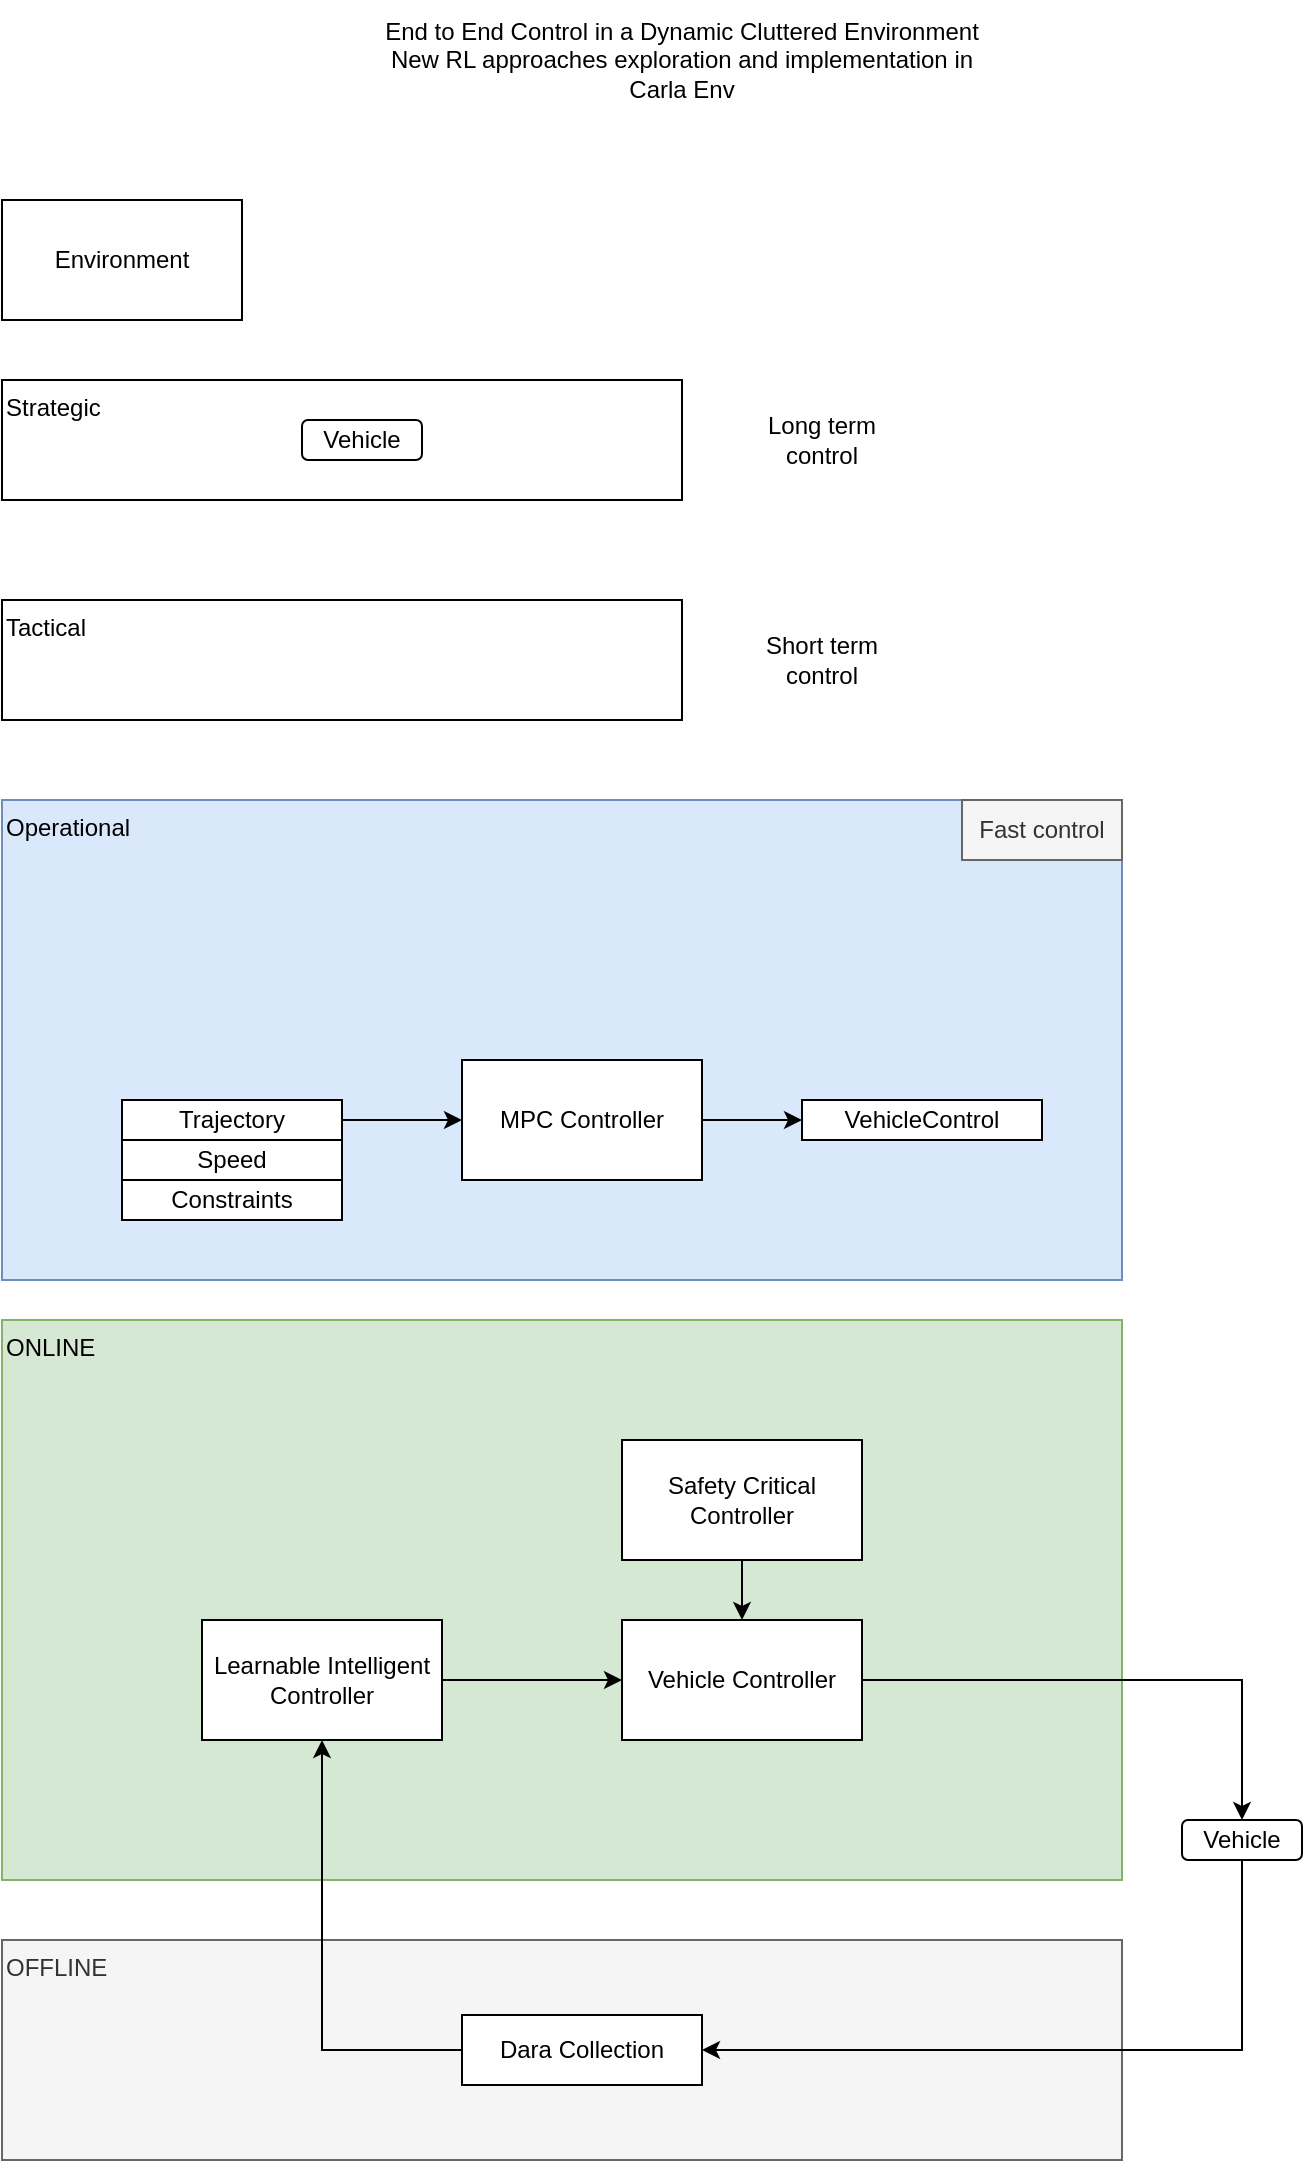 <mxfile version="22.0.3" type="device" pages="6">
  <diagram id="bSAPvYl7jPfZNBl9wJ9x" name="Scope">
    <mxGraphModel dx="836" dy="538" grid="1" gridSize="10" guides="1" tooltips="1" connect="1" arrows="1" fold="1" page="1" pageScale="1" pageWidth="827" pageHeight="1169" math="0" shadow="0">
      <root>
        <mxCell id="0" />
        <mxCell id="1" parent="0" />
        <mxCell id="ouvV28Cm2iwcrg7IET-6-1" value="Strategic" style="rounded=0;whiteSpace=wrap;html=1;align=left;verticalAlign=top;" parent="1" vertex="1">
          <mxGeometry x="120" y="230" width="340" height="60" as="geometry" />
        </mxCell>
        <mxCell id="ouvV28Cm2iwcrg7IET-6-2" value="Tactical" style="rounded=0;whiteSpace=wrap;html=1;align=left;labelPosition=center;verticalLabelPosition=middle;verticalAlign=top;" parent="1" vertex="1">
          <mxGeometry x="120" y="340" width="340" height="60" as="geometry" />
        </mxCell>
        <mxCell id="ouvV28Cm2iwcrg7IET-6-3" value="Operational" style="rounded=0;whiteSpace=wrap;html=1;align=left;labelPosition=center;verticalLabelPosition=middle;verticalAlign=top;fillColor=#dae8fc;strokeColor=#6c8ebf;" parent="1" vertex="1">
          <mxGeometry x="120" y="440" width="560" height="240" as="geometry" />
        </mxCell>
        <mxCell id="ouvV28Cm2iwcrg7IET-6-6" value="Fast control" style="text;html=1;align=center;verticalAlign=middle;whiteSpace=wrap;rounded=0;fillColor=#f5f5f5;fontColor=#333333;strokeColor=#666666;" parent="1" vertex="1">
          <mxGeometry x="600" y="440" width="80" height="30" as="geometry" />
        </mxCell>
        <mxCell id="ouvV28Cm2iwcrg7IET-6-7" value="Short term control" style="text;html=1;strokeColor=none;fillColor=none;align=center;verticalAlign=middle;whiteSpace=wrap;rounded=0;" parent="1" vertex="1">
          <mxGeometry x="500" y="355" width="60" height="30" as="geometry" />
        </mxCell>
        <mxCell id="ouvV28Cm2iwcrg7IET-6-8" value="Long term control" style="text;html=1;strokeColor=none;fillColor=none;align=center;verticalAlign=middle;whiteSpace=wrap;rounded=0;" parent="1" vertex="1">
          <mxGeometry x="500" y="245" width="60" height="30" as="geometry" />
        </mxCell>
        <mxCell id="ouvV28Cm2iwcrg7IET-6-9" value="Vehicle" style="rounded=1;whiteSpace=wrap;html=1;" parent="1" vertex="1">
          <mxGeometry x="270" y="250" width="60" height="20" as="geometry" />
        </mxCell>
        <mxCell id="ouvV28Cm2iwcrg7IET-6-10" value="Environment" style="rounded=0;whiteSpace=wrap;html=1;" parent="1" vertex="1">
          <mxGeometry x="120" y="140" width="120" height="60" as="geometry" />
        </mxCell>
        <mxCell id="ouvV28Cm2iwcrg7IET-6-19" value="" style="edgeStyle=orthogonalEdgeStyle;rounded=0;orthogonalLoop=1;jettySize=auto;html=1;" parent="1" source="ouvV28Cm2iwcrg7IET-6-11" target="ouvV28Cm2iwcrg7IET-6-18" edge="1">
          <mxGeometry relative="1" as="geometry" />
        </mxCell>
        <mxCell id="ouvV28Cm2iwcrg7IET-6-11" value="MPC Controller" style="rounded=0;whiteSpace=wrap;html=1;" parent="1" vertex="1">
          <mxGeometry x="350" y="570" width="120" height="60" as="geometry" />
        </mxCell>
        <mxCell id="ouvV28Cm2iwcrg7IET-6-15" style="edgeStyle=orthogonalEdgeStyle;rounded=0;orthogonalLoop=1;jettySize=auto;html=1;entryX=0;entryY=0.5;entryDx=0;entryDy=0;" parent="1" source="ouvV28Cm2iwcrg7IET-6-14" target="ouvV28Cm2iwcrg7IET-6-11" edge="1">
          <mxGeometry relative="1" as="geometry" />
        </mxCell>
        <mxCell id="ouvV28Cm2iwcrg7IET-6-14" value="Trajectory" style="rounded=0;whiteSpace=wrap;html=1;" parent="1" vertex="1">
          <mxGeometry x="180" y="590" width="110" height="20" as="geometry" />
        </mxCell>
        <mxCell id="ouvV28Cm2iwcrg7IET-6-16" value="Speed" style="rounded=0;whiteSpace=wrap;html=1;" parent="1" vertex="1">
          <mxGeometry x="180" y="610" width="110" height="20" as="geometry" />
        </mxCell>
        <mxCell id="ouvV28Cm2iwcrg7IET-6-17" value="Constraints" style="rounded=0;whiteSpace=wrap;html=1;" parent="1" vertex="1">
          <mxGeometry x="180" y="630" width="110" height="20" as="geometry" />
        </mxCell>
        <mxCell id="ouvV28Cm2iwcrg7IET-6-18" value="VehicleControl" style="rounded=0;whiteSpace=wrap;html=1;" parent="1" vertex="1">
          <mxGeometry x="520" y="590" width="120" height="20" as="geometry" />
        </mxCell>
        <mxCell id="ouvV28Cm2iwcrg7IET-6-21" value="ONLINE" style="rounded=0;whiteSpace=wrap;html=1;align=left;verticalAlign=top;fillColor=#d5e8d4;strokeColor=#82b366;" parent="1" vertex="1">
          <mxGeometry x="120" y="700" width="560" height="280" as="geometry" />
        </mxCell>
        <mxCell id="ouvV28Cm2iwcrg7IET-6-22" value="OFFLINE" style="rounded=0;whiteSpace=wrap;html=1;align=left;verticalAlign=top;fillColor=#f5f5f5;strokeColor=#666666;fontColor=#333333;" parent="1" vertex="1">
          <mxGeometry x="120" y="1010" width="560" height="110" as="geometry" />
        </mxCell>
        <mxCell id="ouvV28Cm2iwcrg7IET-6-25" style="edgeStyle=orthogonalEdgeStyle;rounded=0;orthogonalLoop=1;jettySize=auto;html=1;entryX=1;entryY=0.5;entryDx=0;entryDy=0;" parent="1" source="ouvV28Cm2iwcrg7IET-6-23" target="ouvV28Cm2iwcrg7IET-6-24" edge="1">
          <mxGeometry relative="1" as="geometry">
            <Array as="points">
              <mxPoint x="740" y="1065" />
            </Array>
          </mxGeometry>
        </mxCell>
        <mxCell id="ouvV28Cm2iwcrg7IET-6-23" value="Vehicle" style="rounded=1;whiteSpace=wrap;html=1;" parent="1" vertex="1">
          <mxGeometry x="710" y="950" width="60" height="20" as="geometry" />
        </mxCell>
        <mxCell id="ouvV28Cm2iwcrg7IET-6-27" style="edgeStyle=orthogonalEdgeStyle;rounded=0;orthogonalLoop=1;jettySize=auto;html=1;entryX=0.5;entryY=1;entryDx=0;entryDy=0;" parent="1" source="ouvV28Cm2iwcrg7IET-6-24" target="ouvV28Cm2iwcrg7IET-6-26" edge="1">
          <mxGeometry relative="1" as="geometry" />
        </mxCell>
        <mxCell id="ouvV28Cm2iwcrg7IET-6-24" value="Dara Collection" style="rounded=0;whiteSpace=wrap;html=1;" parent="1" vertex="1">
          <mxGeometry x="350" y="1047.5" width="120" height="35" as="geometry" />
        </mxCell>
        <mxCell id="ouvV28Cm2iwcrg7IET-6-29" style="edgeStyle=orthogonalEdgeStyle;rounded=0;orthogonalLoop=1;jettySize=auto;html=1;exitX=1;exitY=0.5;exitDx=0;exitDy=0;" parent="1" source="ouvV28Cm2iwcrg7IET-6-26" target="ouvV28Cm2iwcrg7IET-6-28" edge="1">
          <mxGeometry relative="1" as="geometry" />
        </mxCell>
        <mxCell id="ouvV28Cm2iwcrg7IET-6-26" value="Learnable Intelligent Controller" style="rounded=0;whiteSpace=wrap;html=1;" parent="1" vertex="1">
          <mxGeometry x="220" y="850" width="120" height="60" as="geometry" />
        </mxCell>
        <mxCell id="ouvV28Cm2iwcrg7IET-6-30" style="edgeStyle=orthogonalEdgeStyle;rounded=0;orthogonalLoop=1;jettySize=auto;html=1;exitX=1;exitY=0.5;exitDx=0;exitDy=0;entryX=0.5;entryY=0;entryDx=0;entryDy=0;" parent="1" source="ouvV28Cm2iwcrg7IET-6-28" target="ouvV28Cm2iwcrg7IET-6-23" edge="1">
          <mxGeometry relative="1" as="geometry" />
        </mxCell>
        <mxCell id="ouvV28Cm2iwcrg7IET-6-28" value="Vehicle Controller" style="rounded=0;whiteSpace=wrap;html=1;" parent="1" vertex="1">
          <mxGeometry x="430" y="850" width="120" height="60" as="geometry" />
        </mxCell>
        <mxCell id="ouvV28Cm2iwcrg7IET-6-32" style="edgeStyle=orthogonalEdgeStyle;rounded=0;orthogonalLoop=1;jettySize=auto;html=1;exitX=0.5;exitY=1;exitDx=0;exitDy=0;entryX=0.5;entryY=0;entryDx=0;entryDy=0;" parent="1" source="ouvV28Cm2iwcrg7IET-6-31" target="ouvV28Cm2iwcrg7IET-6-28" edge="1">
          <mxGeometry relative="1" as="geometry" />
        </mxCell>
        <mxCell id="ouvV28Cm2iwcrg7IET-6-31" value="Safety Critical Controller" style="rounded=0;whiteSpace=wrap;html=1;" parent="1" vertex="1">
          <mxGeometry x="430" y="760" width="120" height="60" as="geometry" />
        </mxCell>
        <mxCell id="ouvV28Cm2iwcrg7IET-6-33" value="End to End Control in a Dynamic Cluttered Environment&lt;br&gt;New RL approaches exploration and implementation in Carla Env" style="text;html=1;strokeColor=none;fillColor=none;align=center;verticalAlign=middle;whiteSpace=wrap;rounded=0;" parent="1" vertex="1">
          <mxGeometry x="300" y="40" width="320" height="60" as="geometry" />
        </mxCell>
      </root>
    </mxGraphModel>
  </diagram>
  <diagram name="Application-1-CameraDrivenControl" id="ENR-j7ezLoLCvmSMFj3n">
    <mxGraphModel dx="1588" dy="1022" grid="1" gridSize="10" guides="1" tooltips="1" connect="1" arrows="1" fold="1" page="1" pageScale="1" pageWidth="827" pageHeight="1169" math="0" shadow="0">
      <root>
        <mxCell id="0" />
        <mxCell id="1" parent="0" />
        <mxCell id="5fN5zMkxojbnHQ76BwqR-1" value="" style="image;points=[];aspect=fixed;html=1;align=center;shadow=0;dashed=0;image=img/lib/allied_telesis/security/Surveillance_Camera_Ceiling.svg;" parent="1" vertex="1">
          <mxGeometry x="530" y="152" width="21.02" height="20" as="geometry" />
        </mxCell>
        <mxCell id="5fN5zMkxojbnHQ76BwqR-2" value="" style="image;aspect=fixed;html=1;points=[];align=center;fontSize=12;image=img/lib/azure2/other/Connected_Vehicle_Platform.svg;" parent="1" vertex="1">
          <mxGeometry x="630" y="100" width="68" height="52" as="geometry" />
        </mxCell>
        <mxCell id="5fN5zMkxojbnHQ76BwqR-3" value="" style="shape=mxgraph.signs.travel.parking_2;html=1;pointerEvents=1;fillColor=#000000;strokeColor=none;verticalLabelPosition=bottom;verticalAlign=top;align=center;" parent="1" vertex="1">
          <mxGeometry x="640" y="201" width="98" height="98" as="geometry" />
        </mxCell>
        <mxCell id="5fN5zMkxojbnHQ76BwqR-4" value="" style="rounded=0;whiteSpace=wrap;html=1;" parent="1" vertex="1">
          <mxGeometry x="40" y="280" width="420" height="370" as="geometry" />
        </mxCell>
      </root>
    </mxGraphModel>
  </diagram>
  <diagram id="qa9Fln4j2qaTcnPCLrJv" name="App-2-AEM">
    <mxGraphModel dx="1059" dy="681" grid="1" gridSize="10" guides="1" tooltips="1" connect="1" arrows="1" fold="1" page="1" pageScale="1" pageWidth="827" pageHeight="1169" math="0" shadow="0">
      <root>
        <mxCell id="0" />
        <mxCell id="1" parent="0" />
        <mxCell id="aM9Z4vMMUyzp8gQoZioO-1" value="&lt;h1&gt;AEM&lt;/h1&gt;&lt;p&gt;Automatic Emergency Manoeuver&lt;/p&gt;&lt;p&gt;The gardian supervise your driving&lt;/p&gt;" style="text;html=1;strokeColor=none;fillColor=none;spacing=5;spacingTop=-20;whiteSpace=wrap;overflow=hidden;rounded=0;" parent="1" vertex="1">
          <mxGeometry x="380" y="240" width="190" height="120" as="geometry" />
        </mxCell>
      </root>
    </mxGraphModel>
  </diagram>
  <diagram id="yVkkXqOfImByeGLkKV3y" name="Resources">
    <mxGraphModel dx="993" dy="639" grid="1" gridSize="10" guides="1" tooltips="1" connect="1" arrows="1" fold="1" page="1" pageScale="1" pageWidth="827" pageHeight="1169" math="0" shadow="0">
      <root>
        <mxCell id="0" />
        <mxCell id="1" parent="0" />
        <mxCell id="NatHev6Tpz-yHKMJFQg0-1" value="" style="shape=image;verticalLabelPosition=bottom;labelBackgroundColor=default;verticalAlign=top;aspect=fixed;imageAspect=0;image=https://www.thinkautonomous.ai/blog/content/images/2023/07/Apollo_8_0--1-.png;" parent="1" vertex="1">
          <mxGeometry x="63" y="50" width="701" height="427.61" as="geometry" />
        </mxCell>
        <mxCell id="NatHev6Tpz-yHKMJFQg0-2" value="" style="shape=image;verticalLabelPosition=bottom;labelBackgroundColor=default;verticalAlign=top;aspect=fixed;imageAspect=0;image=https://www.thinkautonomous.ai/blog/content/images/2023/06/Screenshot-2023-06-28-at-18.34.49.png;" parent="1" vertex="1">
          <mxGeometry x="63" y="570" width="850" height="313.79" as="geometry" />
        </mxCell>
        <mxCell id="NatHev6Tpz-yHKMJFQg0-3" value="4 Pillar model" style="text;html=1;strokeColor=none;fillColor=none;align=center;verticalAlign=middle;whiteSpace=wrap;rounded=0;" parent="1" vertex="1">
          <mxGeometry x="70" y="520" width="120" height="30" as="geometry" />
        </mxCell>
      </root>
    </mxGraphModel>
  </diagram>
  <diagram id="-HGi5GirfoC2Z6F1AMDG" name="AV - SW Archi">
    <mxGraphModel dx="1761" dy="601" grid="1" gridSize="10" guides="1" tooltips="1" connect="1" arrows="1" fold="1" page="1" pageScale="1" pageWidth="827" pageHeight="1169" math="0" shadow="0">
      <root>
        <mxCell id="0" />
        <mxCell id="1" parent="0" />
        <mxCell id="kDVpPIV3dVR1sCqymm7V-47" value="Perception" style="rounded=0;whiteSpace=wrap;html=1;align=left;verticalAlign=top;" parent="1" vertex="1">
          <mxGeometry x="-100" y="400" width="860" height="200" as="geometry" />
        </mxCell>
        <mxCell id="kDVpPIV3dVR1sCqymm7V-10" value="" style="group" parent="1" vertex="1" connectable="0">
          <mxGeometry x="-100" y="80" width="860" height="280" as="geometry" />
        </mxCell>
        <mxCell id="kDVpPIV3dVR1sCqymm7V-9" value="" style="rounded=0;whiteSpace=wrap;html=1;" parent="kDVpPIV3dVR1sCqymm7V-10" vertex="1">
          <mxGeometry width="860" height="280" as="geometry" />
        </mxCell>
        <mxCell id="kDVpPIV3dVR1sCqymm7V-102" style="edgeStyle=orthogonalEdgeStyle;rounded=0;orthogonalLoop=1;jettySize=auto;html=1;exitX=1;exitY=0.25;exitDx=0;exitDy=0;entryX=0;entryY=0.5;entryDx=0;entryDy=0;" parent="kDVpPIV3dVR1sCqymm7V-10" source="kDVpPIV3dVR1sCqymm7V-1" target="kDVpPIV3dVR1sCqymm7V-6" edge="1">
          <mxGeometry relative="1" as="geometry" />
        </mxCell>
        <mxCell id="kDVpPIV3dVR1sCqymm7V-1" value="Perception" style="whiteSpace=wrap;html=1;aspect=fixed;" parent="kDVpPIV3dVR1sCqymm7V-10" vertex="1">
          <mxGeometry x="215" y="160" width="80" height="80" as="geometry" />
        </mxCell>
        <mxCell id="kDVpPIV3dVR1sCqymm7V-2" value="Mapping" style="whiteSpace=wrap;html=1;aspect=fixed;" parent="kDVpPIV3dVR1sCqymm7V-10" vertex="1">
          <mxGeometry x="215" y="40" width="80" height="80" as="geometry" />
        </mxCell>
        <mxCell id="kDVpPIV3dVR1sCqymm7V-105" style="edgeStyle=orthogonalEdgeStyle;rounded=0;orthogonalLoop=1;jettySize=auto;html=1;exitX=0.5;exitY=0;exitDx=0;exitDy=0;entryX=0.5;entryY=1;entryDx=0;entryDy=0;" parent="kDVpPIV3dVR1sCqymm7V-10" source="kDVpPIV3dVR1sCqymm7V-3" target="kDVpPIV3dVR1sCqymm7V-6" edge="1">
          <mxGeometry relative="1" as="geometry" />
        </mxCell>
        <mxCell id="kDVpPIV3dVR1sCqymm7V-3" value="Motion" style="whiteSpace=wrap;html=1;aspect=fixed;" parent="kDVpPIV3dVR1sCqymm7V-10" vertex="1">
          <mxGeometry x="376.25" y="160" width="80" height="80" as="geometry" />
        </mxCell>
        <mxCell id="kDVpPIV3dVR1sCqymm7V-106" style="edgeStyle=orthogonalEdgeStyle;rounded=0;orthogonalLoop=1;jettySize=auto;html=1;exitX=0.5;exitY=0;exitDx=0;exitDy=0;" parent="kDVpPIV3dVR1sCqymm7V-10" source="kDVpPIV3dVR1sCqymm7V-4" edge="1">
          <mxGeometry relative="1" as="geometry">
            <mxPoint x="510.625" y="110" as="targetPoint" />
            <Array as="points">
              <mxPoint x="591.25" y="140" />
              <mxPoint x="511.969" y="140" />
              <mxPoint x="511.969" y="110" />
            </Array>
          </mxGeometry>
        </mxCell>
        <mxCell id="kDVpPIV3dVR1sCqymm7V-4" value="Controller" style="whiteSpace=wrap;html=1;aspect=fixed;" parent="kDVpPIV3dVR1sCqymm7V-10" vertex="1">
          <mxGeometry x="537.5" y="160" width="80" height="80" as="geometry" />
        </mxCell>
        <mxCell id="kDVpPIV3dVR1sCqymm7V-103" style="edgeStyle=orthogonalEdgeStyle;rounded=0;orthogonalLoop=1;jettySize=auto;html=1;exitX=1;exitY=0.5;exitDx=0;exitDy=0;" parent="kDVpPIV3dVR1sCqymm7V-10" source="kDVpPIV3dVR1sCqymm7V-6" edge="1">
          <mxGeometry relative="1" as="geometry">
            <mxPoint x="698.75" y="80" as="targetPoint" />
          </mxGeometry>
        </mxCell>
        <mxCell id="kDVpPIV3dVR1sCqymm7V-6" value="Supervision" style="rounded=0;whiteSpace=wrap;html=1;" parent="kDVpPIV3dVR1sCqymm7V-10" vertex="1">
          <mxGeometry x="376.25" y="40" width="268.75" height="80" as="geometry" />
        </mxCell>
        <mxCell id="kDVpPIV3dVR1sCqymm7V-104" style="edgeStyle=orthogonalEdgeStyle;rounded=0;orthogonalLoop=1;jettySize=auto;html=1;exitX=0.75;exitY=0;exitDx=0;exitDy=0;entryX=0.5;entryY=0;entryDx=0;entryDy=0;" parent="kDVpPIV3dVR1sCqymm7V-10" source="kDVpPIV3dVR1sCqymm7V-7" target="kDVpPIV3dVR1sCqymm7V-6" edge="1">
          <mxGeometry relative="1" as="geometry" />
        </mxCell>
        <mxCell id="kDVpPIV3dVR1sCqymm7V-107" style="edgeStyle=orthogonalEdgeStyle;rounded=0;orthogonalLoop=1;jettySize=auto;html=1;exitX=1;exitY=0.25;exitDx=0;exitDy=0;entryX=-0.001;entryY=0.631;entryDx=0;entryDy=0;entryPerimeter=0;" parent="kDVpPIV3dVR1sCqymm7V-10" source="kDVpPIV3dVR1sCqymm7V-7" target="kDVpPIV3dVR1sCqymm7V-2" edge="1">
          <mxGeometry relative="1" as="geometry" />
        </mxCell>
        <mxCell id="kDVpPIV3dVR1sCqymm7V-108" style="edgeStyle=orthogonalEdgeStyle;rounded=0;orthogonalLoop=1;jettySize=auto;html=1;exitX=1;exitY=0.75;exitDx=0;exitDy=0;entryX=-0.019;entryY=0.363;entryDx=0;entryDy=0;entryPerimeter=0;" parent="kDVpPIV3dVR1sCqymm7V-10" source="kDVpPIV3dVR1sCqymm7V-7" target="kDVpPIV3dVR1sCqymm7V-1" edge="1">
          <mxGeometry relative="1" as="geometry" />
        </mxCell>
        <mxCell id="kDVpPIV3dVR1sCqymm7V-7" value="Sensors" style="rounded=0;whiteSpace=wrap;html=1;" parent="kDVpPIV3dVR1sCqymm7V-10" vertex="1">
          <mxGeometry x="53.75" y="40" width="107.5" height="200" as="geometry" />
        </mxCell>
        <mxCell id="kDVpPIV3dVR1sCqymm7V-8" value="Actuators" style="rounded=0;whiteSpace=wrap;html=1;" parent="kDVpPIV3dVR1sCqymm7V-10" vertex="1">
          <mxGeometry x="698.75" y="40" width="107.5" height="200" as="geometry" />
        </mxCell>
        <mxCell id="kDVpPIV3dVR1sCqymm7V-101" value="" style="endArrow=classic;startArrow=classic;html=1;rounded=0;entryX=0;entryY=0.5;entryDx=0;entryDy=0;" parent="kDVpPIV3dVR1sCqymm7V-10" target="kDVpPIV3dVR1sCqymm7V-6" edge="1">
          <mxGeometry width="50" height="50" relative="1" as="geometry">
            <mxPoint x="322.5" y="80" as="sourcePoint" />
            <mxPoint x="389.688" y="30" as="targetPoint" />
          </mxGeometry>
        </mxCell>
        <mxCell id="kDVpPIV3dVR1sCqymm7V-19" style="edgeStyle=orthogonalEdgeStyle;rounded=0;orthogonalLoop=1;jettySize=auto;html=1;" parent="1" source="kDVpPIV3dVR1sCqymm7V-12" edge="1">
          <mxGeometry relative="1" as="geometry">
            <mxPoint x="680" y="460" as="targetPoint" />
          </mxGeometry>
        </mxCell>
        <mxCell id="kDVpPIV3dVR1sCqymm7V-12" value="Localization" style="rounded=0;whiteSpace=wrap;html=1;" parent="1" vertex="1">
          <mxGeometry x="120" y="440" width="120" height="40" as="geometry" />
        </mxCell>
        <mxCell id="kDVpPIV3dVR1sCqymm7V-16" value="" style="edgeStyle=orthogonalEdgeStyle;rounded=0;orthogonalLoop=1;jettySize=auto;html=1;" parent="1" source="kDVpPIV3dVR1sCqymm7V-13" target="kDVpPIV3dVR1sCqymm7V-15" edge="1">
          <mxGeometry relative="1" as="geometry" />
        </mxCell>
        <mxCell id="kDVpPIV3dVR1sCqymm7V-13" value="Dynamic Object Detection" style="rounded=0;whiteSpace=wrap;html=1;" parent="1" vertex="1">
          <mxGeometry x="120" y="490" width="120" height="40" as="geometry" />
        </mxCell>
        <mxCell id="kDVpPIV3dVR1sCqymm7V-21" style="edgeStyle=orthogonalEdgeStyle;rounded=0;orthogonalLoop=1;jettySize=auto;html=1;exitX=1;exitY=0.5;exitDx=0;exitDy=0;" parent="1" source="kDVpPIV3dVR1sCqymm7V-14" edge="1">
          <mxGeometry relative="1" as="geometry">
            <mxPoint x="680" y="560" as="targetPoint" />
          </mxGeometry>
        </mxCell>
        <mxCell id="kDVpPIV3dVR1sCqymm7V-14" value="Static Object Detection" style="rounded=0;whiteSpace=wrap;html=1;" parent="1" vertex="1">
          <mxGeometry x="120" y="540" width="120" height="40" as="geometry" />
        </mxCell>
        <mxCell id="kDVpPIV3dVR1sCqymm7V-18" value="" style="edgeStyle=orthogonalEdgeStyle;rounded=0;orthogonalLoop=1;jettySize=auto;html=1;" parent="1" source="kDVpPIV3dVR1sCqymm7V-15" target="kDVpPIV3dVR1sCqymm7V-17" edge="1">
          <mxGeometry relative="1" as="geometry" />
        </mxCell>
        <mxCell id="kDVpPIV3dVR1sCqymm7V-15" value="Dynamic Object Tracking" style="rounded=0;whiteSpace=wrap;html=1;" parent="1" vertex="1">
          <mxGeometry x="337" y="490" width="120" height="40" as="geometry" />
        </mxCell>
        <mxCell id="kDVpPIV3dVR1sCqymm7V-20" style="edgeStyle=orthogonalEdgeStyle;rounded=0;orthogonalLoop=1;jettySize=auto;html=1;exitX=1;exitY=0.5;exitDx=0;exitDy=0;" parent="1" source="kDVpPIV3dVR1sCqymm7V-17" edge="1">
          <mxGeometry relative="1" as="geometry">
            <mxPoint x="680" y="510" as="targetPoint" />
          </mxGeometry>
        </mxCell>
        <mxCell id="kDVpPIV3dVR1sCqymm7V-17" value="Object Motion Prediction" style="rounded=0;whiteSpace=wrap;html=1;" parent="1" vertex="1">
          <mxGeometry x="520" y="490" width="120" height="40" as="geometry" />
        </mxCell>
        <mxCell id="kDVpPIV3dVR1sCqymm7V-22" value="" style="endArrow=none;html=1;rounded=0;" parent="1" edge="1">
          <mxGeometry width="50" height="50" relative="1" as="geometry">
            <mxPoint x="80" y="560" as="sourcePoint" />
            <mxPoint x="80" y="460" as="targetPoint" />
          </mxGeometry>
        </mxCell>
        <mxCell id="kDVpPIV3dVR1sCqymm7V-27" style="edgeStyle=orthogonalEdgeStyle;rounded=0;orthogonalLoop=1;jettySize=auto;html=1;entryX=0;entryY=0.5;entryDx=0;entryDy=0;" parent="1" source="kDVpPIV3dVR1sCqymm7V-26" target="kDVpPIV3dVR1sCqymm7V-12" edge="1">
          <mxGeometry relative="1" as="geometry" />
        </mxCell>
        <mxCell id="kDVpPIV3dVR1sCqymm7V-26" value="GPS/IMU/ Wheel Odometry" style="text;html=1;strokeColor=none;fillColor=none;align=left;verticalAlign=middle;whiteSpace=wrap;rounded=0;" parent="1" vertex="1">
          <mxGeometry x="-80" y="445" width="130" height="30" as="geometry" />
        </mxCell>
        <mxCell id="kDVpPIV3dVR1sCqymm7V-29" style="edgeStyle=orthogonalEdgeStyle;rounded=0;orthogonalLoop=1;jettySize=auto;html=1;entryX=0;entryY=0.5;entryDx=0;entryDy=0;" parent="1" source="kDVpPIV3dVR1sCqymm7V-28" target="kDVpPIV3dVR1sCqymm7V-13" edge="1">
          <mxGeometry relative="1" as="geometry" />
        </mxCell>
        <mxCell id="kDVpPIV3dVR1sCqymm7V-28" value="LIDAR/Camera/Radar" style="text;html=1;strokeColor=none;fillColor=none;align=left;verticalAlign=middle;whiteSpace=wrap;rounded=0;" parent="1" vertex="1">
          <mxGeometry x="-80" y="495" width="130" height="30" as="geometry" />
        </mxCell>
        <mxCell id="kDVpPIV3dVR1sCqymm7V-31" style="edgeStyle=orthogonalEdgeStyle;rounded=0;orthogonalLoop=1;jettySize=auto;html=1;entryX=0;entryY=0.5;entryDx=0;entryDy=0;" parent="1" source="kDVpPIV3dVR1sCqymm7V-30" target="kDVpPIV3dVR1sCqymm7V-14" edge="1">
          <mxGeometry relative="1" as="geometry" />
        </mxCell>
        <mxCell id="kDVpPIV3dVR1sCqymm7V-30" value="HD Road Map" style="text;html=1;strokeColor=none;fillColor=none;align=left;verticalAlign=middle;whiteSpace=wrap;rounded=0;" parent="1" vertex="1">
          <mxGeometry x="-80" y="545" width="130" height="30" as="geometry" />
        </mxCell>
        <mxCell id="kDVpPIV3dVR1sCqymm7V-32" value="Vehicle Position" style="text;html=1;strokeColor=none;fillColor=none;align=left;verticalAlign=middle;whiteSpace=wrap;rounded=0;" parent="1" vertex="1">
          <mxGeometry x="650" y="415" width="130" height="30" as="geometry" />
        </mxCell>
        <mxCell id="kDVpPIV3dVR1sCqymm7V-33" value="Dynamic Object" style="text;html=1;strokeColor=none;fillColor=none;align=left;verticalAlign=middle;whiteSpace=wrap;rounded=0;" parent="1" vertex="1">
          <mxGeometry x="650" y="475" width="130" height="30" as="geometry" />
        </mxCell>
        <mxCell id="kDVpPIV3dVR1sCqymm7V-34" value="Static Objects" style="text;html=1;strokeColor=none;fillColor=none;align=left;verticalAlign=middle;whiteSpace=wrap;rounded=0;" parent="1" vertex="1">
          <mxGeometry x="650" y="525" width="130" height="30" as="geometry" />
        </mxCell>
        <mxCell id="kDVpPIV3dVR1sCqymm7V-35" value="Bounding Boxes" style="text;html=1;strokeColor=none;fillColor=none;align=left;verticalAlign=middle;whiteSpace=wrap;rounded=0;" parent="1" vertex="1">
          <mxGeometry x="244" y="480" width="76" height="30" as="geometry" />
        </mxCell>
        <mxCell id="kDVpPIV3dVR1sCqymm7V-36" value="Object Tracks" style="text;html=1;strokeColor=none;fillColor=none;align=left;verticalAlign=middle;whiteSpace=wrap;rounded=0;" parent="1" vertex="1">
          <mxGeometry x="460" y="480" width="50" height="30" as="geometry" />
        </mxCell>
        <mxCell id="kDVpPIV3dVR1sCqymm7V-48" value="Mapping" style="rounded=0;whiteSpace=wrap;html=1;align=left;verticalAlign=top;" parent="1" vertex="1">
          <mxGeometry x="-100" y="640" width="860" height="200" as="geometry" />
        </mxCell>
        <mxCell id="kDVpPIV3dVR1sCqymm7V-49" value="Occupancy Grid Map" style="rounded=0;whiteSpace=wrap;html=1;" parent="1" vertex="1">
          <mxGeometry x="120" y="680" width="120" height="40" as="geometry" />
        </mxCell>
        <mxCell id="kDVpPIV3dVR1sCqymm7V-50" value="Localization Map" style="rounded=0;whiteSpace=wrap;html=1;" parent="1" vertex="1">
          <mxGeometry x="120" y="730" width="120" height="40" as="geometry" />
        </mxCell>
        <mxCell id="kDVpPIV3dVR1sCqymm7V-51" value="Detailed Road Map" style="rounded=0;whiteSpace=wrap;html=1;" parent="1" vertex="1">
          <mxGeometry x="120" y="780" width="120" height="40" as="geometry" />
        </mxCell>
        <mxCell id="kDVpPIV3dVR1sCqymm7V-52" value="" style="endArrow=none;html=1;rounded=0;" parent="1" edge="1">
          <mxGeometry width="50" height="50" relative="1" as="geometry">
            <mxPoint x="80" y="750" as="sourcePoint" />
            <mxPoint x="80" y="700" as="targetPoint" />
          </mxGeometry>
        </mxCell>
        <mxCell id="kDVpPIV3dVR1sCqymm7V-53" style="edgeStyle=orthogonalEdgeStyle;rounded=0;orthogonalLoop=1;jettySize=auto;html=1;entryX=0;entryY=0.5;entryDx=0;entryDy=0;" parent="1" source="kDVpPIV3dVR1sCqymm7V-54" target="kDVpPIV3dVR1sCqymm7V-49" edge="1">
          <mxGeometry relative="1" as="geometry" />
        </mxCell>
        <mxCell id="kDVpPIV3dVR1sCqymm7V-54" value="Object tracks" style="text;html=1;strokeColor=none;fillColor=none;align=left;verticalAlign=middle;whiteSpace=wrap;rounded=0;" parent="1" vertex="1">
          <mxGeometry x="-80" y="685" width="130" height="30" as="geometry" />
        </mxCell>
        <mxCell id="kDVpPIV3dVR1sCqymm7V-55" style="edgeStyle=orthogonalEdgeStyle;rounded=0;orthogonalLoop=1;jettySize=auto;html=1;entryX=0;entryY=0.5;entryDx=0;entryDy=0;" parent="1" source="kDVpPIV3dVR1sCqymm7V-56" target="kDVpPIV3dVR1sCqymm7V-50" edge="1">
          <mxGeometry relative="1" as="geometry" />
        </mxCell>
        <mxCell id="kDVpPIV3dVR1sCqymm7V-56" value="LIDAR" style="text;html=1;strokeColor=none;fillColor=none;align=left;verticalAlign=middle;whiteSpace=wrap;rounded=0;" parent="1" vertex="1">
          <mxGeometry x="-80" y="735" width="130" height="30" as="geometry" />
        </mxCell>
        <mxCell id="kDVpPIV3dVR1sCqymm7V-57" style="edgeStyle=orthogonalEdgeStyle;rounded=0;orthogonalLoop=1;jettySize=auto;html=1;entryX=0;entryY=0.5;entryDx=0;entryDy=0;" parent="1" source="kDVpPIV3dVR1sCqymm7V-58" target="kDVpPIV3dVR1sCqymm7V-51" edge="1">
          <mxGeometry relative="1" as="geometry" />
        </mxCell>
        <mxCell id="kDVpPIV3dVR1sCqymm7V-58" value="Prior Road Map&lt;br&gt;Vehicle Position&lt;br&gt;Segmented Image&lt;br&gt;Static Objects" style="text;html=1;strokeColor=none;fillColor=none;align=left;verticalAlign=middle;whiteSpace=wrap;rounded=0;" parent="1" vertex="1">
          <mxGeometry x="-80" y="785" width="130" height="30" as="geometry" />
        </mxCell>
        <mxCell id="kDVpPIV3dVR1sCqymm7V-59" value="Occupancy Grid Map" style="text;html=1;strokeColor=none;fillColor=none;align=left;verticalAlign=middle;whiteSpace=wrap;rounded=0;" parent="1" vertex="1">
          <mxGeometry x="630" y="670" width="130" height="30" as="geometry" />
        </mxCell>
        <mxCell id="kDVpPIV3dVR1sCqymm7V-60" value="Localization Map" style="text;html=1;strokeColor=none;fillColor=none;align=left;verticalAlign=middle;whiteSpace=wrap;rounded=0;" parent="1" vertex="1">
          <mxGeometry x="630" y="715" width="130" height="30" as="geometry" />
        </mxCell>
        <mxCell id="kDVpPIV3dVR1sCqymm7V-61" value="Detailed Road Map" style="text;html=1;strokeColor=none;fillColor=none;align=left;verticalAlign=middle;whiteSpace=wrap;rounded=0;" parent="1" vertex="1">
          <mxGeometry x="630" y="770" width="130" height="30" as="geometry" />
        </mxCell>
        <mxCell id="kDVpPIV3dVR1sCqymm7V-65" style="edgeStyle=orthogonalEdgeStyle;rounded=0;orthogonalLoop=1;jettySize=auto;html=1;" parent="1" edge="1">
          <mxGeometry relative="1" as="geometry">
            <mxPoint x="680" y="699.5" as="targetPoint" />
            <mxPoint x="240" y="700" as="sourcePoint" />
          </mxGeometry>
        </mxCell>
        <mxCell id="kDVpPIV3dVR1sCqymm7V-68" style="edgeStyle=orthogonalEdgeStyle;rounded=0;orthogonalLoop=1;jettySize=auto;html=1;" parent="1" edge="1">
          <mxGeometry relative="1" as="geometry">
            <mxPoint x="680" y="749.5" as="targetPoint" />
            <mxPoint x="240" y="750" as="sourcePoint" />
          </mxGeometry>
        </mxCell>
        <mxCell id="kDVpPIV3dVR1sCqymm7V-69" style="edgeStyle=orthogonalEdgeStyle;rounded=0;orthogonalLoop=1;jettySize=auto;html=1;" parent="1" edge="1">
          <mxGeometry relative="1" as="geometry">
            <mxPoint x="680" y="799.5" as="targetPoint" />
            <mxPoint x="240" y="800" as="sourcePoint" />
          </mxGeometry>
        </mxCell>
        <mxCell id="kDVpPIV3dVR1sCqymm7V-71" value="Motion Planning" style="rounded=0;whiteSpace=wrap;html=1;align=left;verticalAlign=top;" parent="1" vertex="1">
          <mxGeometry x="-100" y="880" width="860" height="270" as="geometry" />
        </mxCell>
        <mxCell id="kDVpPIV3dVR1sCqymm7V-88" value="Mission Path" style="edgeStyle=orthogonalEdgeStyle;rounded=0;orthogonalLoop=1;jettySize=auto;html=1;exitX=0.5;exitY=1;exitDx=0;exitDy=0;entryX=0.5;entryY=0;entryDx=0;entryDy=0;align=left;" parent="1" source="kDVpPIV3dVR1sCqymm7V-72" target="kDVpPIV3dVR1sCqymm7V-73" edge="1">
          <mxGeometry relative="1" as="geometry" />
        </mxCell>
        <mxCell id="kDVpPIV3dVR1sCqymm7V-95" style="edgeStyle=orthogonalEdgeStyle;rounded=0;orthogonalLoop=1;jettySize=auto;html=1;exitX=0;exitY=0.5;exitDx=0;exitDy=0;entryX=0;entryY=0.25;entryDx=0;entryDy=0;" parent="1" source="kDVpPIV3dVR1sCqymm7V-72" target="kDVpPIV3dVR1sCqymm7V-73" edge="1">
          <mxGeometry relative="1" as="geometry" />
        </mxCell>
        <mxCell id="kDVpPIV3dVR1sCqymm7V-72" value="Mission Planner" style="rounded=0;whiteSpace=wrap;html=1;" parent="1" vertex="1">
          <mxGeometry x="120" y="920" width="120" height="40" as="geometry" />
        </mxCell>
        <mxCell id="kDVpPIV3dVR1sCqymm7V-89" value="Behavior Constraints" style="edgeStyle=orthogonalEdgeStyle;rounded=0;orthogonalLoop=1;jettySize=auto;html=1;align=left;" parent="1" source="kDVpPIV3dVR1sCqymm7V-73" target="kDVpPIV3dVR1sCqymm7V-74" edge="1">
          <mxGeometry relative="1" as="geometry" />
        </mxCell>
        <mxCell id="kDVpPIV3dVR1sCqymm7V-96" style="edgeStyle=orthogonalEdgeStyle;rounded=0;orthogonalLoop=1;jettySize=auto;html=1;exitX=0;exitY=0.75;exitDx=0;exitDy=0;entryX=0;entryY=0.25;entryDx=0;entryDy=0;" parent="1" source="kDVpPIV3dVR1sCqymm7V-73" target="kDVpPIV3dVR1sCqymm7V-74" edge="1">
          <mxGeometry relative="1" as="geometry" />
        </mxCell>
        <mxCell id="kDVpPIV3dVR1sCqymm7V-73" value="Behavior Planner" style="rounded=0;whiteSpace=wrap;html=1;" parent="1" vertex="1">
          <mxGeometry x="120" y="999" width="120" height="40" as="geometry" />
        </mxCell>
        <mxCell id="kDVpPIV3dVR1sCqymm7V-97" style="edgeStyle=orthogonalEdgeStyle;rounded=0;orthogonalLoop=1;jettySize=auto;html=1;exitX=0;exitY=0.25;exitDx=0;exitDy=0;entryX=0;entryY=0.75;entryDx=0;entryDy=0;" parent="1" source="kDVpPIV3dVR1sCqymm7V-74" target="kDVpPIV3dVR1sCqymm7V-73" edge="1">
          <mxGeometry relative="1" as="geometry" />
        </mxCell>
        <mxCell id="kDVpPIV3dVR1sCqymm7V-74" value="Local Planner" style="rounded=0;whiteSpace=wrap;html=1;" parent="1" vertex="1">
          <mxGeometry x="120" y="1075" width="120" height="40" as="geometry" />
        </mxCell>
        <mxCell id="kDVpPIV3dVR1sCqymm7V-76" value="Current Goal" style="edgeStyle=orthogonalEdgeStyle;rounded=0;orthogonalLoop=1;jettySize=auto;html=1;entryX=0;entryY=0.25;entryDx=0;entryDy=0;align=right;" parent="1" target="kDVpPIV3dVR1sCqymm7V-72" edge="1">
          <mxGeometry relative="1" as="geometry">
            <mxPoint x="40" y="930" as="sourcePoint" />
          </mxGeometry>
        </mxCell>
        <mxCell id="kDVpPIV3dVR1sCqymm7V-84" value="Planned Trajectory" style="text;html=1;strokeColor=none;fillColor=none;align=left;verticalAlign=middle;whiteSpace=wrap;rounded=0;" parent="1" vertex="1">
          <mxGeometry x="630" y="1065" width="130" height="30" as="geometry" />
        </mxCell>
        <mxCell id="kDVpPIV3dVR1sCqymm7V-87" style="edgeStyle=orthogonalEdgeStyle;rounded=0;orthogonalLoop=1;jettySize=auto;html=1;" parent="1" edge="1">
          <mxGeometry relative="1" as="geometry">
            <mxPoint x="680" y="1094.5" as="targetPoint" />
            <mxPoint x="240" y="1095" as="sourcePoint" />
          </mxGeometry>
        </mxCell>
        <mxCell id="kDVpPIV3dVR1sCqymm7V-90" value="Detailed Road Map" style="edgeStyle=orthogonalEdgeStyle;rounded=0;orthogonalLoop=1;jettySize=auto;html=1;entryX=0;entryY=0.25;entryDx=0;entryDy=0;align=right;" parent="1" edge="1">
          <mxGeometry relative="1" as="geometry">
            <mxPoint x="40" y="939.88" as="sourcePoint" />
            <mxPoint x="120" y="939.88" as="targetPoint" />
          </mxGeometry>
        </mxCell>
        <mxCell id="kDVpPIV3dVR1sCqymm7V-91" value="Vehicle Position" style="edgeStyle=orthogonalEdgeStyle;rounded=0;orthogonalLoop=1;jettySize=auto;html=1;entryX=0;entryY=0.25;entryDx=0;entryDy=0;align=right;" parent="1" edge="1">
          <mxGeometry relative="1" as="geometry">
            <mxPoint x="40" y="949.88" as="sourcePoint" />
            <mxPoint x="120" y="949.88" as="targetPoint" />
            <mxPoint as="offset" />
          </mxGeometry>
        </mxCell>
        <mxCell id="kDVpPIV3dVR1sCqymm7V-92" value="Vehicle Position" style="edgeStyle=orthogonalEdgeStyle;rounded=0;orthogonalLoop=1;jettySize=auto;html=1;entryX=0;entryY=0.25;entryDx=0;entryDy=0;align=right;" parent="1" edge="1">
          <mxGeometry relative="1" as="geometry">
            <mxPoint x="40" y="1014.88" as="sourcePoint" />
            <mxPoint x="120" y="1014.88" as="targetPoint" />
            <mxPoint as="offset" />
          </mxGeometry>
        </mxCell>
        <mxCell id="kDVpPIV3dVR1sCqymm7V-98" value="Ocuppancy Grid" style="endArrow=none;html=1;rounded=0;align=right;" parent="1" edge="1">
          <mxGeometry width="50" height="50" relative="1" as="geometry">
            <mxPoint x="80" y="1060" as="sourcePoint" />
            <mxPoint x="100" y="1060" as="targetPoint" />
          </mxGeometry>
        </mxCell>
        <mxCell id="kDVpPIV3dVR1sCqymm7V-99" value="Vehicle Position" style="edgeStyle=orthogonalEdgeStyle;rounded=0;orthogonalLoop=1;jettySize=auto;html=1;entryX=0;entryY=0.25;entryDx=0;entryDy=0;align=right;" parent="1" edge="1">
          <mxGeometry relative="1" as="geometry">
            <mxPoint x="40" y="1095" as="sourcePoint" />
            <mxPoint x="120" y="1095" as="targetPoint" />
            <mxPoint as="offset" />
          </mxGeometry>
        </mxCell>
        <mxCell id="kDVpPIV3dVR1sCqymm7V-100" value="Dynamic Objects" style="edgeStyle=orthogonalEdgeStyle;rounded=0;orthogonalLoop=1;jettySize=auto;html=1;entryX=0;entryY=0.25;entryDx=0;entryDy=0;align=right;" parent="1" edge="1">
          <mxGeometry relative="1" as="geometry">
            <mxPoint x="40" y="1105" as="sourcePoint" />
            <mxPoint x="120" y="1105" as="targetPoint" />
            <mxPoint as="offset" />
          </mxGeometry>
        </mxCell>
        <UserObject label="" link="data:page/id,-q_crGzNgLBhq9e9wHkq" id="kDVpPIV3dVR1sCqymm7V-128">
          <mxCell style="group" parent="1" vertex="1" connectable="0">
            <mxGeometry x="-100" y="1169" width="860" height="270" as="geometry" />
          </mxCell>
        </UserObject>
        <mxCell id="kDVpPIV3dVR1sCqymm7V-109" value="Vehicle Controller" style="rounded=0;whiteSpace=wrap;html=1;align=left;verticalAlign=top;" parent="kDVpPIV3dVR1sCqymm7V-128" vertex="1">
          <mxGeometry width="860" height="270" as="geometry" />
        </mxCell>
        <mxCell id="kDVpPIV3dVR1sCqymm7V-112" value="Velocity Controller" style="rounded=0;whiteSpace=wrap;html=1;" parent="kDVpPIV3dVR1sCqymm7V-128" vertex="1">
          <mxGeometry x="220" y="40" width="120" height="40" as="geometry" />
        </mxCell>
        <mxCell id="kDVpPIV3dVR1sCqymm7V-127" style="edgeStyle=orthogonalEdgeStyle;rounded=0;orthogonalLoop=1;jettySize=auto;html=1;exitX=0;exitY=0.5;exitDx=0;exitDy=0;entryX=0;entryY=0.75;entryDx=0;entryDy=0;" parent="kDVpPIV3dVR1sCqymm7V-128" source="kDVpPIV3dVR1sCqymm7V-115" target="kDVpPIV3dVR1sCqymm7V-112" edge="1">
          <mxGeometry relative="1" as="geometry">
            <Array as="points">
              <mxPoint x="190" y="139" />
              <mxPoint x="190" y="70" />
            </Array>
          </mxGeometry>
        </mxCell>
        <mxCell id="kDVpPIV3dVR1sCqymm7V-115" value="Steering Controller" style="rounded=0;whiteSpace=wrap;html=1;" parent="kDVpPIV3dVR1sCqymm7V-128" vertex="1">
          <mxGeometry x="220" y="119" width="120" height="40" as="geometry" />
        </mxCell>
        <mxCell id="kDVpPIV3dVR1sCqymm7V-111" style="edgeStyle=orthogonalEdgeStyle;rounded=0;orthogonalLoop=1;jettySize=auto;html=1;exitX=0;exitY=0.5;exitDx=0;exitDy=0;entryX=0;entryY=0.25;entryDx=0;entryDy=0;" parent="kDVpPIV3dVR1sCqymm7V-128" source="kDVpPIV3dVR1sCqymm7V-112" target="kDVpPIV3dVR1sCqymm7V-115" edge="1">
          <mxGeometry relative="1" as="geometry" />
        </mxCell>
        <mxCell id="kDVpPIV3dVR1sCqymm7V-121" value="Planned Trajectory" style="edgeStyle=orthogonalEdgeStyle;rounded=0;orthogonalLoop=1;jettySize=auto;html=1;entryX=0;entryY=0.25;entryDx=0;entryDy=0;align=right;" parent="kDVpPIV3dVR1sCqymm7V-128" edge="1">
          <mxGeometry relative="1" as="geometry">
            <mxPoint x="140" y="59.88" as="sourcePoint" />
            <mxPoint x="220" y="59.88" as="targetPoint" />
          </mxGeometry>
        </mxCell>
        <mxCell id="kDVpPIV3dVR1sCqymm7V-123" value="Vehicle Position" style="edgeStyle=orthogonalEdgeStyle;rounded=0;orthogonalLoop=1;jettySize=auto;html=1;entryX=0;entryY=0.25;entryDx=0;entryDy=0;align=right;" parent="kDVpPIV3dVR1sCqymm7V-128" edge="1">
          <mxGeometry relative="1" as="geometry">
            <mxPoint x="140" y="138.71" as="sourcePoint" />
            <mxPoint x="220" y="138.71" as="targetPoint" />
            <mxPoint as="offset" />
          </mxGeometry>
        </mxCell>
        <mxCell id="U9ebGJBxJ7wMciCRbNx1-1" value="Sensing Layer" style="rounded=0;whiteSpace=wrap;html=1;" vertex="1" parent="1">
          <mxGeometry x="-760" y="160" width="280" height="60" as="geometry" />
        </mxCell>
        <mxCell id="U9ebGJBxJ7wMciCRbNx1-3" value="&lt;h1&gt;Layered Architecture&lt;br&gt;&lt;/h1&gt;&lt;p&gt;Onenote &lt;a href=&quot;https://onedrive.live.com/view.aspx?resid=95ACA3082387F0F8%2123476&amp;amp;id=documents&amp;amp;wd=target%2801.Project%20Overview.one%7C9FBFB83B-AE87-46E0-853C-F6A121922D21%2FComponents%20understanding%7C19F0E72B-61FC-457C-A379-3A69C10F7D2B%2F%29 onenote:https://d.docs.live.net/95aca3082387f0f8/Documents/Doing%20PHD/01.Project%20Overview.one#Components%20understanding&amp;amp;section-id={9FBFB83B-AE87-46E0-853C-F6A121922D21}&amp;amp;page-id={19F0E72B-61FC-457C-A379-3A69C10F7D2B}&amp;amp;object-id={79861099-3822-435D-9315-BE1FEF5514FC}&amp;amp;7A https://onedrive.live.com/view.aspx?resid=95ACA3082387F0F8%2123476&amp;amp;id=documents&amp;amp;wd=target%2801.Project%20Overview.one%7C9FBFB83B-AE87-46E0-853C-F6A121922D21%2FComponents%20understanding%7C19F0E72B-61FC-457C-A379-3A69C10F7D2B%2F%29 onenote:https://d.docs.live.net/95aca3082387f0f8/Documents/Doing%20PHD/01.Project%20Overview.one#Components%20understanding&amp;amp;section-id={9FBFB83B-AE87-46E0-853C-F6A121922D21}&amp;amp;page-id={19F0E72B-61FC-457C-A379-3A69C10F7D2B}&amp;amp;object-id={79861099-3822-435D-9315-BE1FEF5514FC}&amp;amp;7C&quot;&gt;Link&lt;/a&gt;.&lt;/p&gt;" style="text;html=1;strokeColor=none;fillColor=none;spacing=5;spacingTop=-20;whiteSpace=wrap;overflow=hidden;rounded=0;" vertex="1" parent="1">
          <mxGeometry x="-560" y="60" width="260" height="80" as="geometry" />
        </mxCell>
        <mxCell id="U9ebGJBxJ7wMciCRbNx1-4" value="State Estimation &amp;amp; Probabilistic Robotics Layer" style="rounded=0;whiteSpace=wrap;html=1;" vertex="1" parent="1">
          <mxGeometry x="-760" y="250" width="280" height="60" as="geometry" />
        </mxCell>
        <mxCell id="U9ebGJBxJ7wMciCRbNx1-5" value="Decision-making Layer" style="rounded=0;whiteSpace=wrap;html=1;" vertex="1" parent="1">
          <mxGeometry x="-760" y="340" width="280" height="60" as="geometry" />
        </mxCell>
        <mxCell id="U9ebGJBxJ7wMciCRbNx1-6" value="Control Layer" style="rounded=0;whiteSpace=wrap;html=1;" vertex="1" parent="1">
          <mxGeometry x="-760" y="430" width="280" height="60" as="geometry" />
        </mxCell>
        <mxCell id="U9ebGJBxJ7wMciCRbNx1-7" value="Learning &amp;amp; Adaptation Layer" style="rounded=0;whiteSpace=wrap;html=1;" vertex="1" parent="1">
          <mxGeometry x="-760" y="515" width="280" height="60" as="geometry" />
        </mxCell>
        <mxCell id="U9ebGJBxJ7wMciCRbNx1-8" value="Simulation &amp;amp; Validation" style="rounded=0;whiteSpace=wrap;html=1;" vertex="1" parent="1">
          <mxGeometry x="-760" y="600" width="280" height="60" as="geometry" />
        </mxCell>
        <mxCell id="U9ebGJBxJ7wMciCRbNx1-9" value="Communication Layer" style="rounded=0;whiteSpace=wrap;html=1;" vertex="1" parent="1">
          <mxGeometry x="-760" y="680" width="280" height="60" as="geometry" />
        </mxCell>
      </root>
    </mxGraphModel>
  </diagram>
  <diagram id="-q_crGzNgLBhq9e9wHkq" name="Vehicle Control - Approaches">
    <mxGraphModel dx="993" dy="-530" grid="1" gridSize="10" guides="1" tooltips="1" connect="1" arrows="1" fold="1" page="1" pageScale="1" pageWidth="827" pageHeight="1169" math="0" shadow="0">
      <root>
        <mxCell id="0" />
        <mxCell id="1" parent="0" />
        <UserObject label="Vehicle Controller" link="data:page/id,-HGi5GirfoC2Z6F1AMDG" id="LwKJU4d-NYuJW2IrO_Q3-1">
          <mxCell style="rounded=0;whiteSpace=wrap;html=1;align=center;verticalAlign=middle;" parent="1" vertex="1">
            <mxGeometry x="40" y="1200" width="720" height="41" as="geometry" />
          </mxCell>
        </UserObject>
        <mxCell id="okA_Y5I5nZ423NjayOHa-1" value="PID" style="text;html=1;strokeColor=none;fillColor=none;align=left;verticalAlign=middle;whiteSpace=wrap;rounded=0;" parent="1" vertex="1">
          <mxGeometry x="360" y="1310" width="60" height="30" as="geometry" />
        </mxCell>
        <mxCell id="okA_Y5I5nZ423NjayOHa-2" value="MPC" style="text;html=1;strokeColor=none;fillColor=none;align=left;verticalAlign=middle;whiteSpace=wrap;rounded=0;" parent="1" vertex="1">
          <mxGeometry x="360" y="1370" width="60" height="30" as="geometry" />
        </mxCell>
        <mxCell id="okA_Y5I5nZ423NjayOHa-3" value="LQR" style="text;html=1;strokeColor=none;fillColor=none;align=left;verticalAlign=middle;whiteSpace=wrap;rounded=0;" parent="1" vertex="1">
          <mxGeometry x="360" y="1440" width="60" height="30" as="geometry" />
        </mxCell>
        <mxCell id="okA_Y5I5nZ423NjayOHa-4" value="Stanley" style="text;html=1;strokeColor=none;fillColor=none;align=center;verticalAlign=middle;whiteSpace=wrap;rounded=0;" parent="1" vertex="1">
          <mxGeometry x="550" y="1360" width="60" height="30" as="geometry" />
        </mxCell>
        <mxCell id="okA_Y5I5nZ423NjayOHa-5" value="Pure Poursuit" style="text;html=1;strokeColor=none;fillColor=none;align=left;verticalAlign=middle;whiteSpace=wrap;rounded=0;" parent="1" vertex="1">
          <mxGeometry x="560" y="1420" width="60" height="30" as="geometry" />
        </mxCell>
      </root>
    </mxGraphModel>
  </diagram>
</mxfile>
